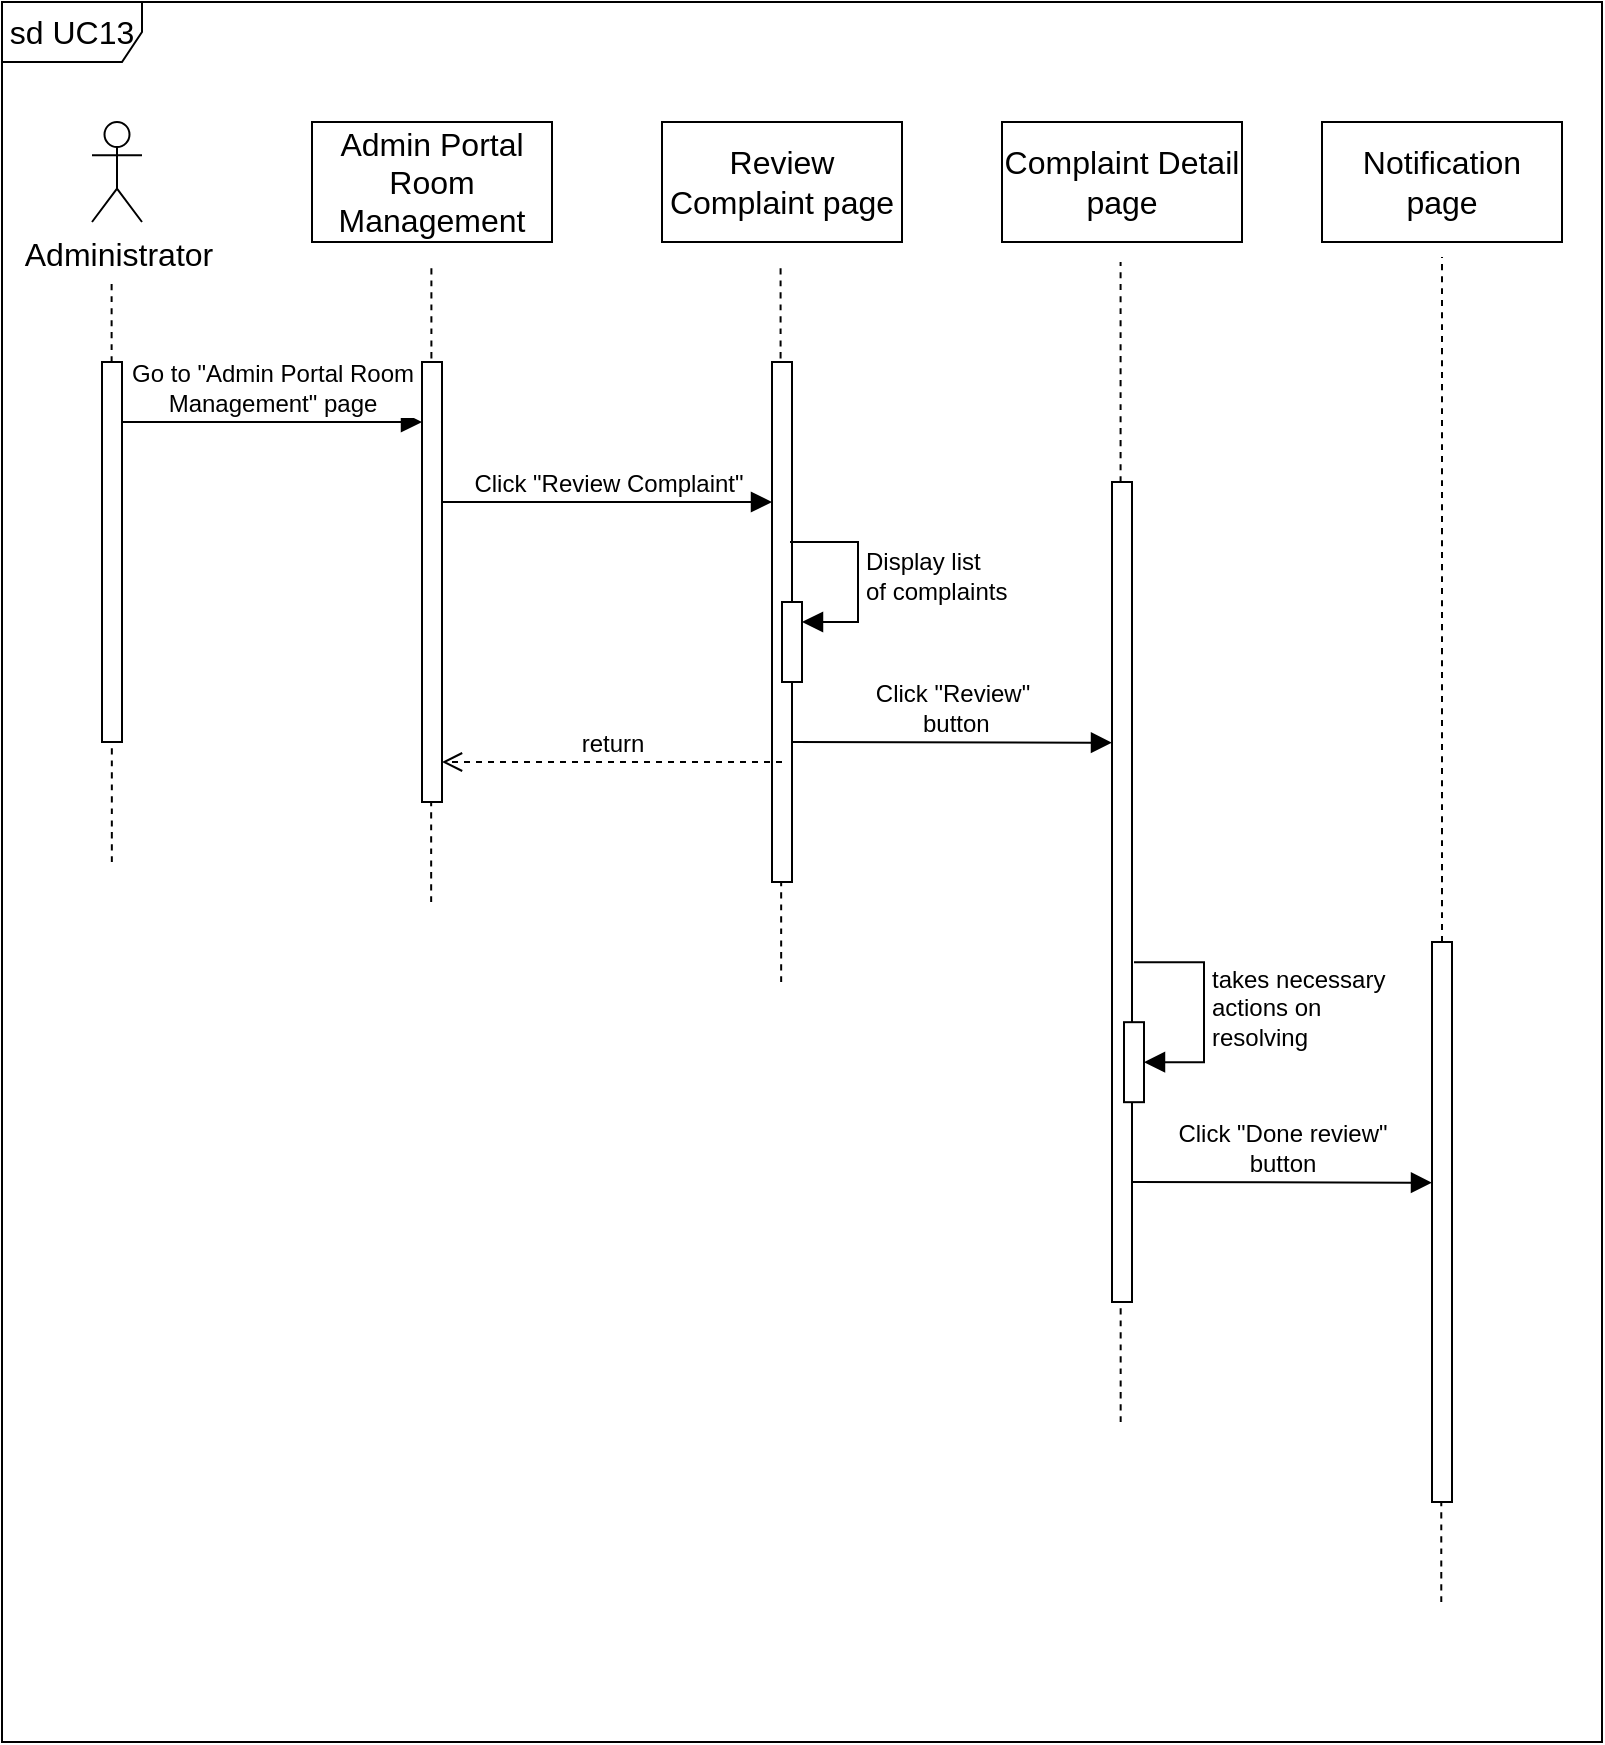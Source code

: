 <mxfile version="21.3.7" type="device">
  <diagram name="Page-1" id="2YBvvXClWsGukQMizWep">
    <mxGraphModel dx="548" dy="636" grid="1" gridSize="10" guides="1" tooltips="1" connect="1" arrows="1" fold="1" page="1" pageScale="1" pageWidth="850" pageHeight="1100" math="0" shadow="0">
      <root>
        <mxCell id="0" />
        <mxCell id="1" parent="0" />
        <mxCell id="DxL7TUPXyGgfu-WWxL2Y-1" value="" style="endArrow=none;dashed=1;html=1;rounded=0;fontSize=12;startSize=8;endSize=8;curved=1;" parent="1" edge="1">
          <mxGeometry width="50" height="50" relative="1" as="geometry">
            <mxPoint x="729.64" y="900" as="sourcePoint" />
            <mxPoint x="729.64" y="840" as="targetPoint" />
          </mxGeometry>
        </mxCell>
        <mxCell id="DxL7TUPXyGgfu-WWxL2Y-2" value="" style="endArrow=none;dashed=1;html=1;rounded=0;fontSize=12;startSize=8;endSize=8;curved=1;" parent="1" edge="1">
          <mxGeometry width="50" height="50" relative="1" as="geometry">
            <mxPoint x="569.33" y="810" as="sourcePoint" />
            <mxPoint x="569.33" y="750" as="targetPoint" />
          </mxGeometry>
        </mxCell>
        <mxCell id="DxL7TUPXyGgfu-WWxL2Y-4" value="" style="endArrow=none;dashed=1;html=1;rounded=0;fontSize=12;startSize=8;endSize=8;curved=1;" parent="1" edge="1">
          <mxGeometry width="50" height="50" relative="1" as="geometry">
            <mxPoint x="224.58" y="550" as="sourcePoint" />
            <mxPoint x="224.58" y="490" as="targetPoint" />
          </mxGeometry>
        </mxCell>
        <mxCell id="DxL7TUPXyGgfu-WWxL2Y-5" value="" style="endArrow=none;dashed=1;html=1;rounded=0;fontSize=12;startSize=8;endSize=8;curved=1;" parent="1" edge="1">
          <mxGeometry width="50" height="50" relative="1" as="geometry">
            <mxPoint x="64.81" y="280" as="sourcePoint" />
            <mxPoint x="64.81" y="240" as="targetPoint" />
          </mxGeometry>
        </mxCell>
        <mxCell id="DxL7TUPXyGgfu-WWxL2Y-6" value="Administrator" style="shape=umlActor;verticalLabelPosition=bottom;verticalAlign=top;html=1;fontSize=16;" parent="1" vertex="1">
          <mxGeometry x="55" y="160" width="25" height="50" as="geometry" />
        </mxCell>
        <mxCell id="DxL7TUPXyGgfu-WWxL2Y-7" value="" style="html=1;points=[];perimeter=orthogonalPerimeter;outlineConnect=0;targetShapes=umlLifeline;portConstraint=eastwest;newEdgeStyle={&quot;edgeStyle&quot;:&quot;elbowEdgeStyle&quot;,&quot;elbow&quot;:&quot;vertical&quot;,&quot;curved&quot;:0,&quot;rounded&quot;:0};fontSize=16;" parent="1" vertex="1">
          <mxGeometry x="60" y="280" width="10" height="190" as="geometry" />
        </mxCell>
        <mxCell id="DxL7TUPXyGgfu-WWxL2Y-8" value="" style="endArrow=none;dashed=1;html=1;rounded=0;fontSize=12;startSize=8;endSize=8;curved=1;" parent="1" edge="1">
          <mxGeometry width="50" height="50" relative="1" as="geometry">
            <mxPoint x="64.92" y="530" as="sourcePoint" />
            <mxPoint x="64.92" y="470" as="targetPoint" />
          </mxGeometry>
        </mxCell>
        <mxCell id="DxL7TUPXyGgfu-WWxL2Y-9" value="Admin Portal Room Management" style="html=1;whiteSpace=wrap;fontSize=16;" parent="1" vertex="1">
          <mxGeometry x="165" y="160" width="120" height="60" as="geometry" />
        </mxCell>
        <mxCell id="DxL7TUPXyGgfu-WWxL2Y-10" value="" style="endArrow=none;dashed=1;html=1;rounded=0;fontSize=12;startSize=8;endSize=8;curved=1;" parent="1" edge="1">
          <mxGeometry width="50" height="50" relative="1" as="geometry">
            <mxPoint x="224.7" y="290" as="sourcePoint" />
            <mxPoint x="224.7" y="230" as="targetPoint" />
          </mxGeometry>
        </mxCell>
        <mxCell id="DxL7TUPXyGgfu-WWxL2Y-11" value="" style="html=1;points=[];perimeter=orthogonalPerimeter;outlineConnect=0;targetShapes=umlLifeline;portConstraint=eastwest;newEdgeStyle={&quot;edgeStyle&quot;:&quot;elbowEdgeStyle&quot;,&quot;elbow&quot;:&quot;vertical&quot;,&quot;curved&quot;:0,&quot;rounded&quot;:0};fontSize=16;" parent="1" vertex="1">
          <mxGeometry x="220" y="280" width="10" height="220" as="geometry" />
        </mxCell>
        <mxCell id="DxL7TUPXyGgfu-WWxL2Y-12" value="Go to &quot;Admin Portal Room&lt;br&gt;Management&quot; page" style="html=1;verticalAlign=bottom;endArrow=block;edgeStyle=elbowEdgeStyle;elbow=vertical;curved=0;rounded=0;fontSize=12;startSize=8;endSize=8;" parent="1" source="DxL7TUPXyGgfu-WWxL2Y-7" target="DxL7TUPXyGgfu-WWxL2Y-11" edge="1">
          <mxGeometry width="80" relative="1" as="geometry">
            <mxPoint x="35" y="340" as="sourcePoint" />
            <mxPoint x="265" y="340" as="targetPoint" />
            <Array as="points">
              <mxPoint x="100" y="310" />
              <mxPoint x="110" y="300" />
              <mxPoint x="130" y="380" />
              <mxPoint x="55" y="320" />
            </Array>
          </mxGeometry>
        </mxCell>
        <mxCell id="DxL7TUPXyGgfu-WWxL2Y-13" value="Review Complaint page" style="html=1;whiteSpace=wrap;fontSize=16;" parent="1" vertex="1">
          <mxGeometry x="340" y="160" width="120" height="60" as="geometry" />
        </mxCell>
        <mxCell id="DxL7TUPXyGgfu-WWxL2Y-14" value="" style="endArrow=none;dashed=1;html=1;rounded=0;fontSize=12;startSize=8;endSize=8;curved=1;" parent="1" edge="1">
          <mxGeometry width="50" height="50" relative="1" as="geometry">
            <mxPoint x="399.58" y="590" as="sourcePoint" />
            <mxPoint x="399.58" y="530" as="targetPoint" />
          </mxGeometry>
        </mxCell>
        <mxCell id="DxL7TUPXyGgfu-WWxL2Y-15" value="" style="endArrow=none;dashed=1;html=1;rounded=0;fontSize=12;startSize=8;endSize=8;curved=1;" parent="1" edge="1">
          <mxGeometry width="50" height="50" relative="1" as="geometry">
            <mxPoint x="399.29" y="290" as="sourcePoint" />
            <mxPoint x="399.29" y="230" as="targetPoint" />
          </mxGeometry>
        </mxCell>
        <mxCell id="DxL7TUPXyGgfu-WWxL2Y-16" value="" style="html=1;points=[];perimeter=orthogonalPerimeter;outlineConnect=0;targetShapes=umlLifeline;portConstraint=eastwest;newEdgeStyle={&quot;edgeStyle&quot;:&quot;elbowEdgeStyle&quot;,&quot;elbow&quot;:&quot;vertical&quot;,&quot;curved&quot;:0,&quot;rounded&quot;:0};fontSize=16;" parent="1" vertex="1">
          <mxGeometry x="395" y="280" width="10" height="260" as="geometry" />
        </mxCell>
        <mxCell id="DxL7TUPXyGgfu-WWxL2Y-17" value="Click &quot;Review Complaint&quot;" style="html=1;verticalAlign=bottom;endArrow=block;edgeStyle=elbowEdgeStyle;elbow=vertical;curved=0;rounded=0;fontSize=12;startSize=8;endSize=8;" parent="1" target="DxL7TUPXyGgfu-WWxL2Y-16" edge="1">
          <mxGeometry width="80" relative="1" as="geometry">
            <mxPoint x="230" y="350" as="sourcePoint" />
            <mxPoint x="310" y="350" as="targetPoint" />
          </mxGeometry>
        </mxCell>
        <mxCell id="DxL7TUPXyGgfu-WWxL2Y-18" value="Complaint Detail&lt;br&gt;page" style="html=1;whiteSpace=wrap;fontSize=16;" parent="1" vertex="1">
          <mxGeometry x="510" y="160" width="120" height="60" as="geometry" />
        </mxCell>
        <mxCell id="DxL7TUPXyGgfu-WWxL2Y-19" value="" style="endArrow=none;dashed=1;html=1;rounded=0;fontSize=12;startSize=8;endSize=8;curved=1;" parent="1" edge="1">
          <mxGeometry width="50" height="50" relative="1" as="geometry">
            <mxPoint x="569.58" y="640" as="sourcePoint" />
            <mxPoint x="569.58" y="580" as="targetPoint" />
          </mxGeometry>
        </mxCell>
        <mxCell id="DxL7TUPXyGgfu-WWxL2Y-20" value="" style="endArrow=none;dashed=1;html=1;rounded=0;fontSize=12;startSize=8;endSize=8;curved=1;" parent="1" source="DxL7TUPXyGgfu-WWxL2Y-21" edge="1">
          <mxGeometry width="50" height="50" relative="1" as="geometry">
            <mxPoint x="569.29" y="290" as="sourcePoint" />
            <mxPoint x="569.29" y="230" as="targetPoint" />
          </mxGeometry>
        </mxCell>
        <mxCell id="DxL7TUPXyGgfu-WWxL2Y-21" value="" style="html=1;points=[];perimeter=orthogonalPerimeter;outlineConnect=0;targetShapes=umlLifeline;portConstraint=eastwest;newEdgeStyle={&quot;edgeStyle&quot;:&quot;elbowEdgeStyle&quot;,&quot;elbow&quot;:&quot;vertical&quot;,&quot;curved&quot;:0,&quot;rounded&quot;:0};fontSize=16;" parent="1" vertex="1">
          <mxGeometry x="565" y="340" width="10" height="410" as="geometry" />
        </mxCell>
        <mxCell id="DxL7TUPXyGgfu-WWxL2Y-26" value="" style="html=1;points=[];perimeter=orthogonalPerimeter;outlineConnect=0;targetShapes=umlLifeline;portConstraint=eastwest;newEdgeStyle={&quot;edgeStyle&quot;:&quot;elbowEdgeStyle&quot;,&quot;elbow&quot;:&quot;vertical&quot;,&quot;curved&quot;:0,&quot;rounded&quot;:0};fontSize=16;" parent="1" vertex="1">
          <mxGeometry x="400" y="400" width="10" height="40" as="geometry" />
        </mxCell>
        <mxCell id="DxL7TUPXyGgfu-WWxL2Y-27" value="Display list&lt;br&gt;of complaints" style="html=1;align=left;spacingLeft=2;endArrow=block;rounded=0;edgeStyle=orthogonalEdgeStyle;curved=0;rounded=0;fontSize=12;startSize=8;endSize=8;" parent="1" target="DxL7TUPXyGgfu-WWxL2Y-26" edge="1">
          <mxGeometry relative="1" as="geometry">
            <mxPoint x="404" y="370.0" as="sourcePoint" />
            <Array as="points">
              <mxPoint x="438" y="370" />
              <mxPoint x="438" y="410" />
            </Array>
          </mxGeometry>
        </mxCell>
        <mxCell id="DxL7TUPXyGgfu-WWxL2Y-28" value="return" style="html=1;verticalAlign=bottom;endArrow=open;dashed=1;endSize=8;edgeStyle=elbowEdgeStyle;elbow=vertical;curved=0;rounded=0;fontSize=12;" parent="1" target="DxL7TUPXyGgfu-WWxL2Y-11" edge="1">
          <mxGeometry relative="1" as="geometry">
            <mxPoint x="400" y="480" as="sourcePoint" />
            <mxPoint x="315" y="430.09" as="targetPoint" />
            <Array as="points">
              <mxPoint x="290" y="480" />
              <mxPoint x="290" y="390" />
            </Array>
          </mxGeometry>
        </mxCell>
        <mxCell id="DxL7TUPXyGgfu-WWxL2Y-29" value="sd UC13" style="shape=umlFrame;whiteSpace=wrap;html=1;pointerEvents=0;fontSize=16;width=70;height=30;" parent="1" vertex="1">
          <mxGeometry x="10" y="100" width="800" height="870" as="geometry" />
        </mxCell>
        <mxCell id="DxL7TUPXyGgfu-WWxL2Y-30" value="" style="html=1;points=[];perimeter=orthogonalPerimeter;outlineConnect=0;targetShapes=umlLifeline;portConstraint=eastwest;newEdgeStyle={&quot;edgeStyle&quot;:&quot;elbowEdgeStyle&quot;,&quot;elbow&quot;:&quot;vertical&quot;,&quot;curved&quot;:0,&quot;rounded&quot;:0};fontSize=16;" parent="1" vertex="1">
          <mxGeometry x="571" y="610.09" width="10" height="40" as="geometry" />
        </mxCell>
        <mxCell id="DxL7TUPXyGgfu-WWxL2Y-31" value="takes necessary&lt;br&gt;actions on&lt;br&gt;resolving" style="html=1;align=left;spacingLeft=2;endArrow=block;rounded=0;edgeStyle=orthogonalEdgeStyle;curved=0;rounded=0;fontSize=12;startSize=8;endSize=8;" parent="1" target="DxL7TUPXyGgfu-WWxL2Y-30" edge="1">
          <mxGeometry relative="1" as="geometry">
            <mxPoint x="576" y="580.09" as="sourcePoint" />
            <Array as="points">
              <mxPoint x="611" y="580.09" />
              <mxPoint x="611" y="630.09" />
            </Array>
          </mxGeometry>
        </mxCell>
        <mxCell id="DxL7TUPXyGgfu-WWxL2Y-34" value="Click &quot;Review&quot;&lt;br&gt;&amp;nbsp;button" style="html=1;verticalAlign=bottom;endArrow=block;edgeStyle=elbowEdgeStyle;elbow=vertical;curved=0;rounded=0;fontSize=12;startSize=8;endSize=8;" parent="1" target="DxL7TUPXyGgfu-WWxL2Y-21" edge="1">
          <mxGeometry x="-0.002" width="80" relative="1" as="geometry">
            <mxPoint x="405" y="470" as="sourcePoint" />
            <mxPoint x="555" y="470.34" as="targetPoint" />
            <Array as="points">
              <mxPoint x="520" y="470.34" />
              <mxPoint x="550" y="485.34" />
            </Array>
            <mxPoint as="offset" />
          </mxGeometry>
        </mxCell>
        <mxCell id="DxL7TUPXyGgfu-WWxL2Y-35" value="Click &quot;Done review&quot;&lt;br&gt;button" style="html=1;verticalAlign=bottom;endArrow=block;edgeStyle=elbowEdgeStyle;elbow=vertical;curved=0;rounded=0;fontSize=12;startSize=8;endSize=8;" parent="1" edge="1">
          <mxGeometry x="-0.002" width="80" relative="1" as="geometry">
            <mxPoint x="575" y="690" as="sourcePoint" />
            <mxPoint x="725" y="690.34" as="targetPoint" />
            <Array as="points">
              <mxPoint x="690" y="690.34" />
              <mxPoint x="720" y="705.34" />
            </Array>
            <mxPoint as="offset" />
          </mxGeometry>
        </mxCell>
        <mxCell id="DxL7TUPXyGgfu-WWxL2Y-40" value="Notification page" style="html=1;whiteSpace=wrap;fontSize=16;" parent="1" vertex="1">
          <mxGeometry x="670" y="160" width="120" height="60" as="geometry" />
        </mxCell>
        <mxCell id="DxL7TUPXyGgfu-WWxL2Y-41" value="" style="html=1;points=[];perimeter=orthogonalPerimeter;outlineConnect=0;targetShapes=umlLifeline;portConstraint=eastwest;newEdgeStyle={&quot;edgeStyle&quot;:&quot;elbowEdgeStyle&quot;,&quot;elbow&quot;:&quot;vertical&quot;,&quot;curved&quot;:0,&quot;rounded&quot;:0};fontSize=16;" parent="1" vertex="1">
          <mxGeometry x="725" y="570" width="10" height="280" as="geometry" />
        </mxCell>
        <mxCell id="DxL7TUPXyGgfu-WWxL2Y-42" value="" style="endArrow=none;dashed=1;html=1;rounded=0;fontSize=12;startSize=8;endSize=8;curved=1;" parent="1" source="DxL7TUPXyGgfu-WWxL2Y-41" edge="1">
          <mxGeometry width="50" height="50" relative="1" as="geometry">
            <mxPoint x="680" y="857.5" as="sourcePoint" />
            <mxPoint x="730" y="227.5" as="targetPoint" />
          </mxGeometry>
        </mxCell>
      </root>
    </mxGraphModel>
  </diagram>
</mxfile>
